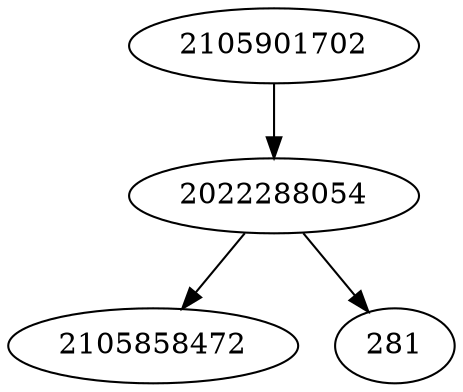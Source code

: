 strict digraph  {
2105858472;
281;
2022288054;
2105901702;
2022288054 -> 2105858472;
2022288054 -> 281;
2105901702 -> 2022288054;
}
